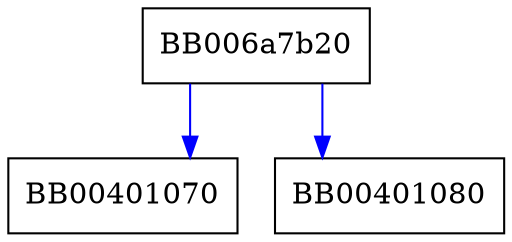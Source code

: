 digraph ossl_blake2b_param_set_salt {
  node [shape="box"];
  graph [splines=ortho];
  BB006a7b20 -> BB00401070 [color="blue"];
  BB006a7b20 -> BB00401080 [color="blue"];
}